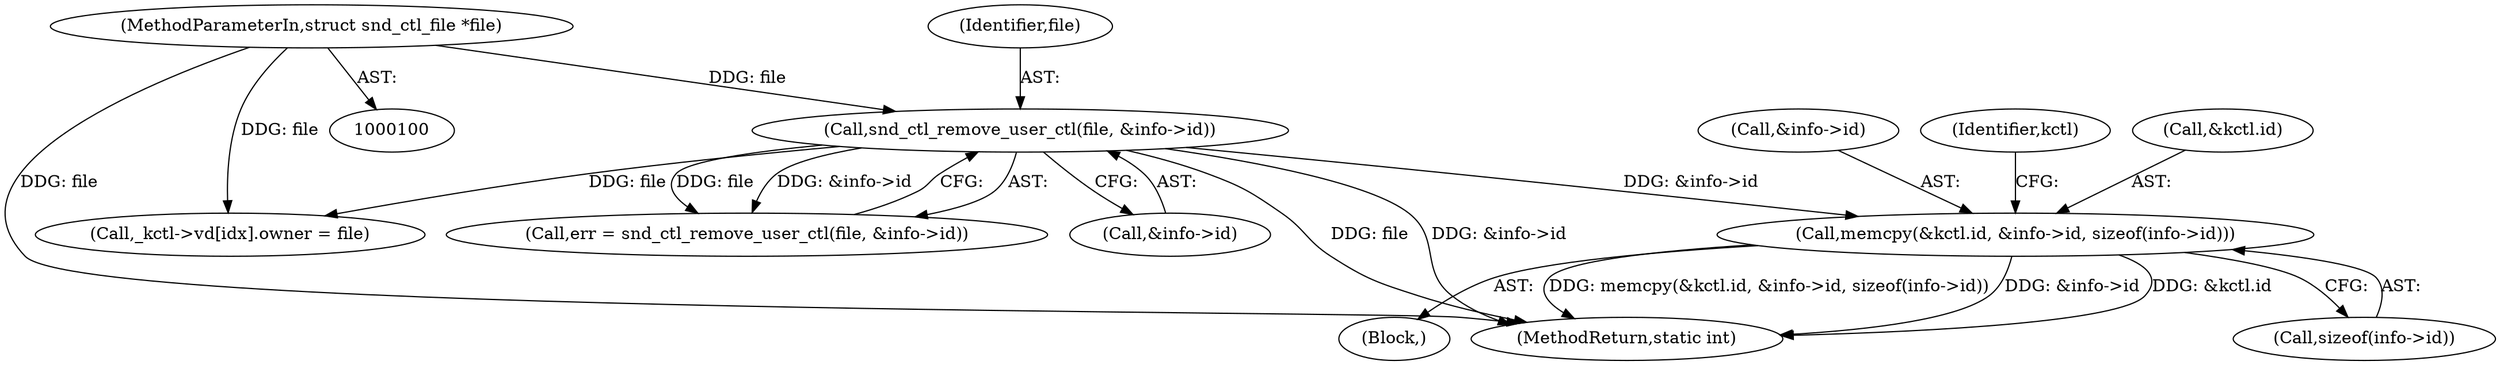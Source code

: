 digraph "0_linux_82262a46627bebb0febcc26664746c25cef08563@API" {
"1000182" [label="(Call,memcpy(&kctl.id, &info->id, sizeof(info->id)))"];
"1000163" [label="(Call,snd_ctl_remove_user_ctl(file, &info->id))"];
"1000101" [label="(MethodParameterIn,struct snd_ctl_file *file)"];
"1000187" [label="(Call,&info->id)"];
"1000508" [label="(MethodReturn,static int)"];
"1000163" [label="(Call,snd_ctl_remove_user_ctl(file, &info->id))"];
"1000164" [label="(Identifier,file)"];
"1000472" [label="(Call,_kctl->vd[idx].owner = file)"];
"1000104" [label="(Block,)"];
"1000161" [label="(Call,err = snd_ctl_remove_user_ctl(file, &info->id))"];
"1000165" [label="(Call,&info->id)"];
"1000191" [label="(Call,sizeof(info->id))"];
"1000197" [label="(Identifier,kctl)"];
"1000182" [label="(Call,memcpy(&kctl.id, &info->id, sizeof(info->id)))"];
"1000101" [label="(MethodParameterIn,struct snd_ctl_file *file)"];
"1000183" [label="(Call,&kctl.id)"];
"1000182" -> "1000104"  [label="AST: "];
"1000182" -> "1000191"  [label="CFG: "];
"1000183" -> "1000182"  [label="AST: "];
"1000187" -> "1000182"  [label="AST: "];
"1000191" -> "1000182"  [label="AST: "];
"1000197" -> "1000182"  [label="CFG: "];
"1000182" -> "1000508"  [label="DDG: memcpy(&kctl.id, &info->id, sizeof(info->id))"];
"1000182" -> "1000508"  [label="DDG: &info->id"];
"1000182" -> "1000508"  [label="DDG: &kctl.id"];
"1000163" -> "1000182"  [label="DDG: &info->id"];
"1000163" -> "1000161"  [label="AST: "];
"1000163" -> "1000165"  [label="CFG: "];
"1000164" -> "1000163"  [label="AST: "];
"1000165" -> "1000163"  [label="AST: "];
"1000161" -> "1000163"  [label="CFG: "];
"1000163" -> "1000508"  [label="DDG: file"];
"1000163" -> "1000508"  [label="DDG: &info->id"];
"1000163" -> "1000161"  [label="DDG: file"];
"1000163" -> "1000161"  [label="DDG: &info->id"];
"1000101" -> "1000163"  [label="DDG: file"];
"1000163" -> "1000472"  [label="DDG: file"];
"1000101" -> "1000100"  [label="AST: "];
"1000101" -> "1000508"  [label="DDG: file"];
"1000101" -> "1000472"  [label="DDG: file"];
}
